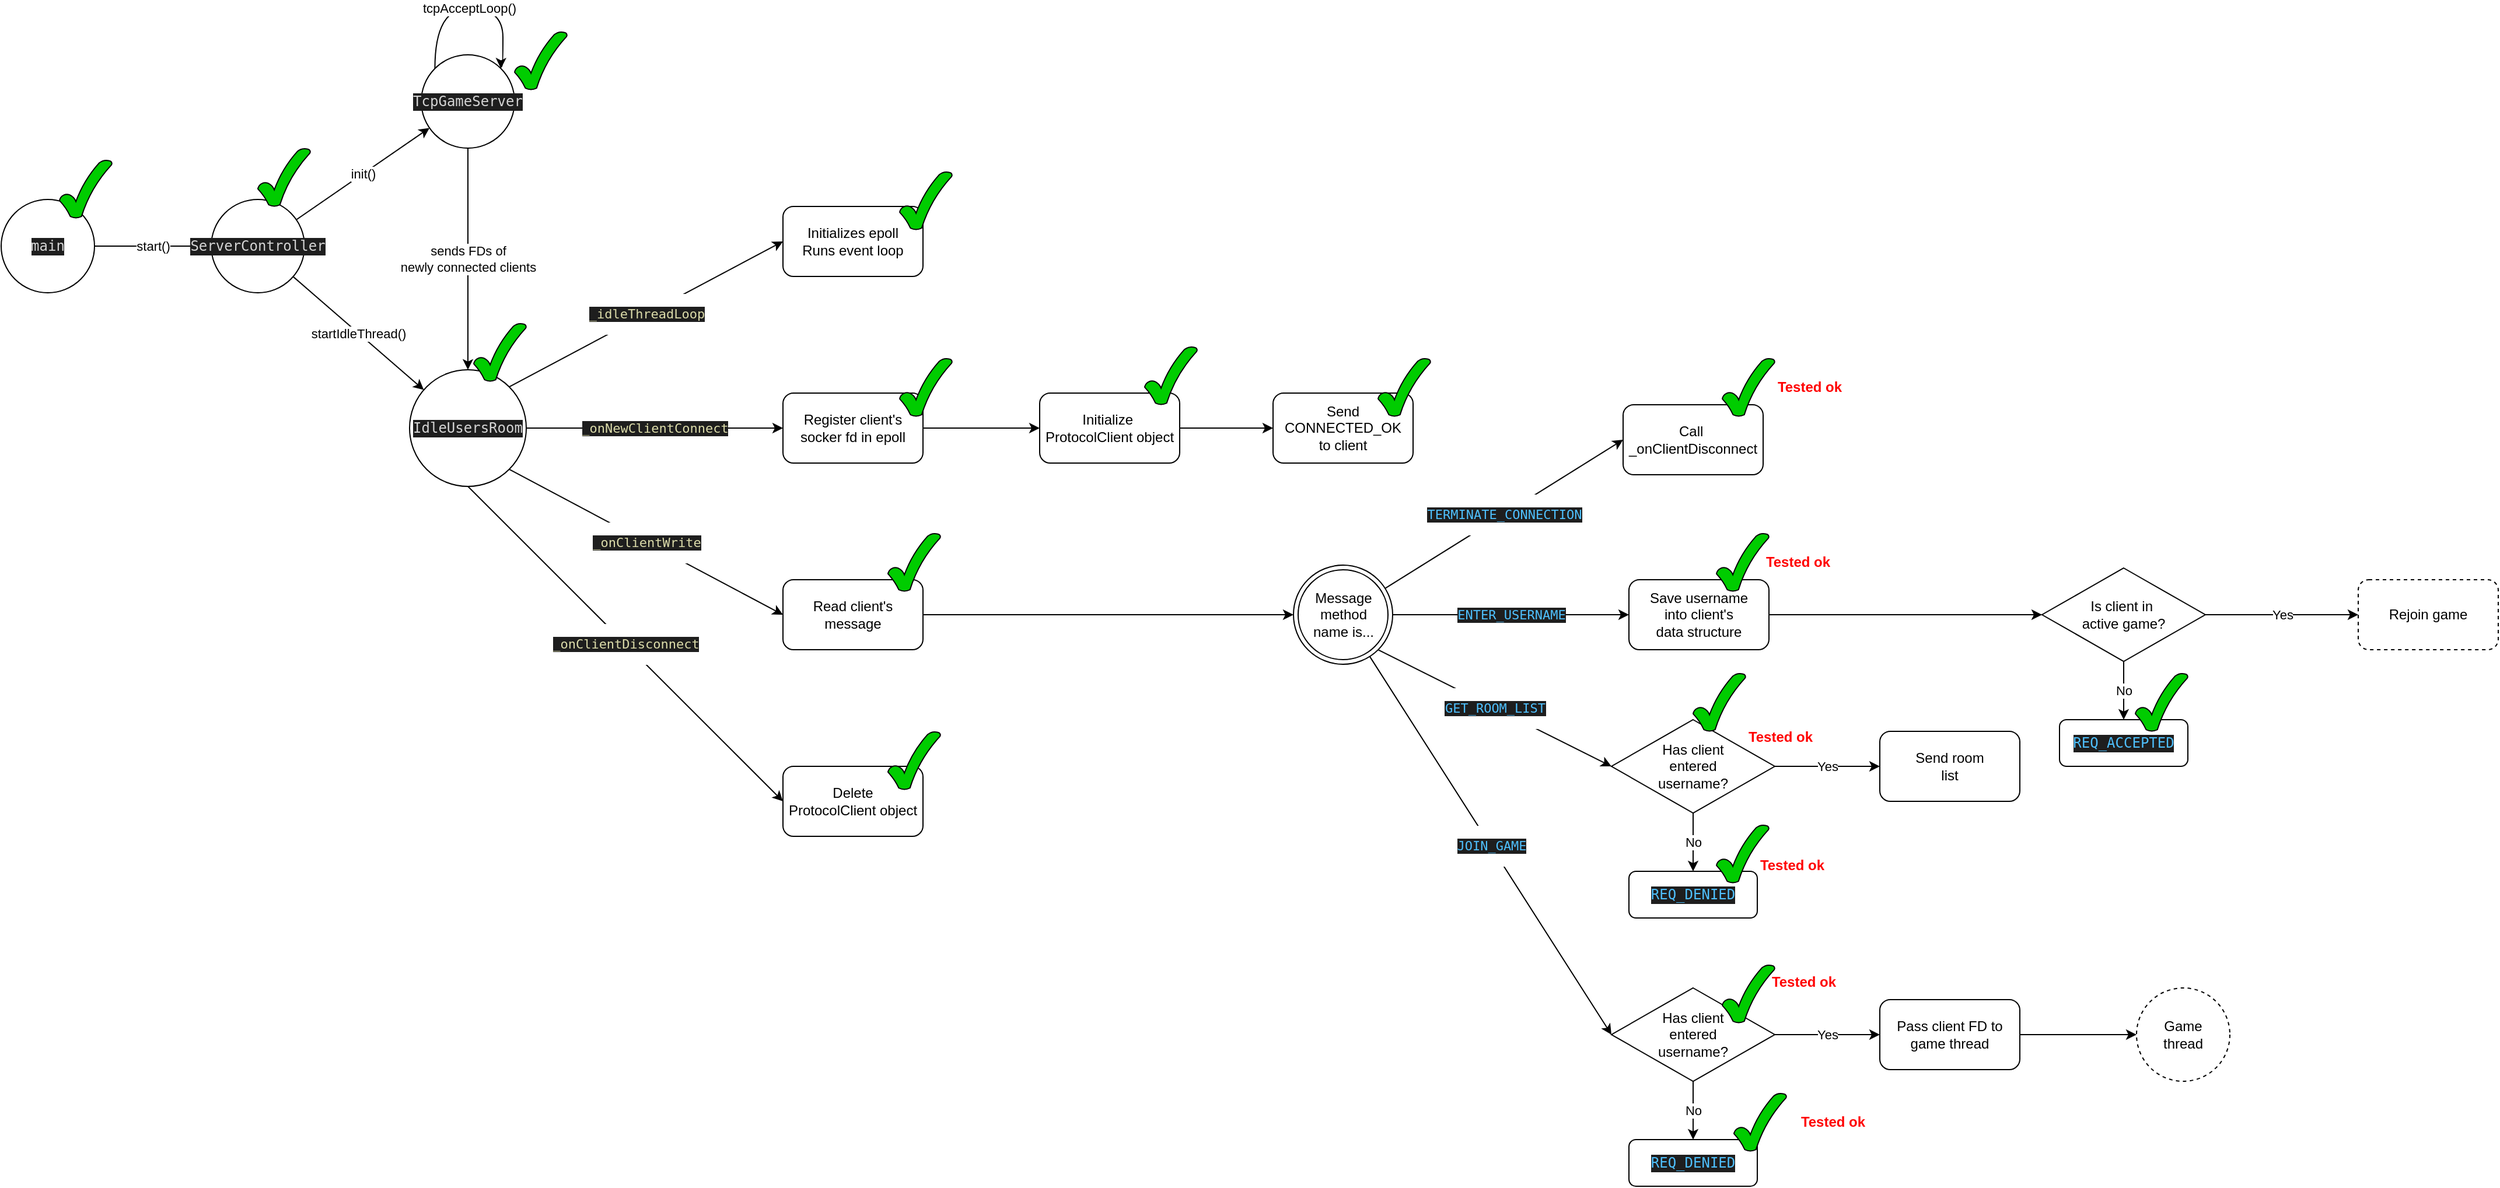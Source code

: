 <mxfile version="22.0.3" type="device">
  <diagram name="Stránka-1" id="AX3X97nkJAmhzNTTR66E">
    <mxGraphModel dx="989" dy="641" grid="1" gridSize="10" guides="1" tooltips="1" connect="1" arrows="1" fold="1" page="1" pageScale="1" pageWidth="1169" pageHeight="827" math="0" shadow="0">
      <root>
        <mxCell id="0" />
        <mxCell id="1" parent="0" />
        <mxCell id="cRxK8toMLHe_qEw1AbKh-6" value="start()" style="edgeStyle=orthogonalEdgeStyle;rounded=0;orthogonalLoop=1;jettySize=auto;html=1;" parent="1" source="cRxK8toMLHe_qEw1AbKh-2" target="cRxK8toMLHe_qEw1AbKh-5" edge="1">
          <mxGeometry relative="1" as="geometry" />
        </mxCell>
        <mxCell id="cRxK8toMLHe_qEw1AbKh-2" value="&lt;div style=&quot;background-color:#1e1e1e;color:#d4d4d4&quot;&gt;&lt;pre style=&quot;font-family:&#39;JetBrains Mono&#39;,monospace;font-size:9,8pt;&quot;&gt;main&lt;/pre&gt;&lt;/div&gt;" style="ellipse;whiteSpace=wrap;html=1;aspect=fixed;" parent="1" vertex="1">
          <mxGeometry x="30" y="204" width="80" height="80" as="geometry" />
        </mxCell>
        <mxCell id="cRxK8toMLHe_qEw1AbKh-9" value="startIdleThread()" style="rounded=0;orthogonalLoop=1;jettySize=auto;html=1;" parent="1" source="cRxK8toMLHe_qEw1AbKh-5" target="cRxK8toMLHe_qEw1AbKh-8" edge="1">
          <mxGeometry relative="1" as="geometry" />
        </mxCell>
        <mxCell id="cRxK8toMLHe_qEw1AbKh-11" value="init()" style="rounded=0;orthogonalLoop=1;jettySize=auto;html=1;" parent="1" source="cRxK8toMLHe_qEw1AbKh-5" target="cRxK8toMLHe_qEw1AbKh-10" edge="1">
          <mxGeometry relative="1" as="geometry" />
        </mxCell>
        <mxCell id="cRxK8toMLHe_qEw1AbKh-5" value="&lt;div style=&quot;background-color:#1e1e1e;color:#d4d4d4&quot;&gt;&lt;pre style=&quot;font-family:&#39;JetBrains Mono&#39;,monospace;font-size:9,8pt;&quot;&gt;ServerController&lt;/pre&gt;&lt;/div&gt;" style="ellipse;whiteSpace=wrap;html=1;aspect=fixed;" parent="1" vertex="1">
          <mxGeometry x="210" y="204" width="80" height="80" as="geometry" />
        </mxCell>
        <mxCell id="cRxK8toMLHe_qEw1AbKh-20" value="&lt;div style=&quot;background-color:#1e1e1e;color:#d4d4d4&quot;&gt;&lt;pre style=&quot;font-family:&#39;JetBrains Mono&#39;,monospace;font-size:9,8pt;&quot;&gt;&lt;span style=&quot;color:#dcdcaa;&quot;&gt;_idleThreadLoop&lt;/span&gt;&lt;/pre&gt;&lt;/div&gt;" style="rounded=0;orthogonalLoop=1;jettySize=auto;html=1;exitX=1;exitY=0;exitDx=0;exitDy=0;entryX=0;entryY=0.5;entryDx=0;entryDy=0;" parent="1" source="cRxK8toMLHe_qEw1AbKh-8" target="cRxK8toMLHe_qEw1AbKh-22" edge="1">
          <mxGeometry relative="1" as="geometry">
            <mxPoint x="600" y="240" as="targetPoint" />
          </mxGeometry>
        </mxCell>
        <mxCell id="cRxK8toMLHe_qEw1AbKh-23" value="&lt;div style=&quot;background-color:#1e1e1e;color:#d4d4d4&quot;&gt;&lt;pre style=&quot;font-family:&#39;JetBrains Mono&#39;,monospace;font-size:9,8pt;&quot;&gt;&lt;span style=&quot;color:#dcdcaa;&quot;&gt;_onNewClientConnect&lt;/span&gt;&lt;/pre&gt;&lt;/div&gt;" style="edgeStyle=orthogonalEdgeStyle;rounded=0;orthogonalLoop=1;jettySize=auto;html=1;entryX=0;entryY=0.5;entryDx=0;entryDy=0;" parent="1" source="cRxK8toMLHe_qEw1AbKh-8" target="cRxK8toMLHe_qEw1AbKh-27" edge="1">
          <mxGeometry relative="1" as="geometry">
            <mxPoint x="680" y="400" as="targetPoint" />
          </mxGeometry>
        </mxCell>
        <mxCell id="cRxK8toMLHe_qEw1AbKh-29" value="&lt;div style=&quot;background-color:#1e1e1e;color:#d4d4d4&quot;&gt;&lt;pre style=&quot;font-family:&#39;JetBrains Mono&#39;,monospace;font-size:9,8pt;&quot;&gt;&lt;span style=&quot;color:#dbdbaa;&quot;&gt;_onClientWrite&lt;/span&gt;&lt;/pre&gt;&lt;/div&gt;" style="rounded=0;orthogonalLoop=1;jettySize=auto;html=1;exitX=1;exitY=1;exitDx=0;exitDy=0;entryX=0;entryY=0.5;entryDx=0;entryDy=0;" parent="1" source="cRxK8toMLHe_qEw1AbKh-8" target="cRxK8toMLHe_qEw1AbKh-32" edge="1">
          <mxGeometry relative="1" as="geometry">
            <mxPoint x="630" y="530" as="targetPoint" />
          </mxGeometry>
        </mxCell>
        <mxCell id="cRxK8toMLHe_qEw1AbKh-8" value="&lt;div style=&quot;background-color:#1e1e1e;color:#d4d4d4&quot;&gt;&lt;pre style=&quot;font-family:&#39;JetBrains Mono&#39;,monospace;font-size:9,8pt;&quot;&gt;IdleUsersRoom&lt;/pre&gt;&lt;/div&gt;" style="ellipse;whiteSpace=wrap;html=1;aspect=fixed;" parent="1" vertex="1">
          <mxGeometry x="380" y="350" width="100" height="100" as="geometry" />
        </mxCell>
        <mxCell id="cRxK8toMLHe_qEw1AbKh-12" value="sends FDs of &lt;br&gt;newly connected clients" style="edgeStyle=orthogonalEdgeStyle;rounded=0;orthogonalLoop=1;jettySize=auto;html=1;" parent="1" source="cRxK8toMLHe_qEw1AbKh-10" target="cRxK8toMLHe_qEw1AbKh-8" edge="1">
          <mxGeometry relative="1" as="geometry" />
        </mxCell>
        <mxCell id="cRxK8toMLHe_qEw1AbKh-10" value="&lt;div style=&quot;background-color:#1e1e1e;color:#d4d4d4&quot;&gt;&lt;pre style=&quot;font-family:&#39;JetBrains Mono&#39;,monospace;font-size:9,8pt;&quot;&gt;TcpGameServer&lt;/pre&gt;&lt;/div&gt;" style="ellipse;whiteSpace=wrap;html=1;aspect=fixed;" parent="1" vertex="1">
          <mxGeometry x="390" y="80" width="80" height="80" as="geometry" />
        </mxCell>
        <mxCell id="cRxK8toMLHe_qEw1AbKh-18" value="tcpAcceptLoop()" style="orthogonalLoop=1;jettySize=auto;html=1;exitX=0;exitY=0;exitDx=0;exitDy=0;entryX=1;entryY=0;entryDx=0;entryDy=0;edgeStyle=orthogonalEdgeStyle;curved=1;" parent="1" source="cRxK8toMLHe_qEw1AbKh-10" target="cRxK8toMLHe_qEw1AbKh-10" edge="1">
          <mxGeometry relative="1" as="geometry">
            <Array as="points">
              <mxPoint x="402" y="40" />
              <mxPoint x="460" y="40" />
              <mxPoint x="460" y="90" />
              <mxPoint x="458" y="90" />
            </Array>
          </mxGeometry>
        </mxCell>
        <mxCell id="cRxK8toMLHe_qEw1AbKh-22" value="Initializes epoll&lt;br&gt;Runs event loop" style="rounded=1;whiteSpace=wrap;html=1;container=1;" parent="1" vertex="1">
          <mxGeometry x="700" y="210" width="120" height="60" as="geometry" />
        </mxCell>
        <mxCell id="cRxK8toMLHe_qEw1AbKh-36" value="" style="edgeStyle=orthogonalEdgeStyle;rounded=0;orthogonalLoop=1;jettySize=auto;html=1;" parent="1" source="cRxK8toMLHe_qEw1AbKh-26" target="cRxK8toMLHe_qEw1AbKh-35" edge="1">
          <mxGeometry relative="1" as="geometry" />
        </mxCell>
        <mxCell id="cRxK8toMLHe_qEw1AbKh-26" value="Initialize&amp;nbsp;&lt;br&gt;ProtocolClient object" style="rounded=1;whiteSpace=wrap;html=1;" parent="1" vertex="1">
          <mxGeometry x="920" y="370" width="120" height="60" as="geometry" />
        </mxCell>
        <mxCell id="cRxK8toMLHe_qEw1AbKh-28" style="edgeStyle=orthogonalEdgeStyle;rounded=0;orthogonalLoop=1;jettySize=auto;html=1;entryX=0;entryY=0.5;entryDx=0;entryDy=0;" parent="1" source="cRxK8toMLHe_qEw1AbKh-27" target="cRxK8toMLHe_qEw1AbKh-26" edge="1">
          <mxGeometry relative="1" as="geometry" />
        </mxCell>
        <mxCell id="cRxK8toMLHe_qEw1AbKh-27" value="Register client&#39;s&lt;br&gt;socker fd in epoll" style="rounded=1;whiteSpace=wrap;html=1;" parent="1" vertex="1">
          <mxGeometry x="700" y="370" width="120" height="60" as="geometry" />
        </mxCell>
        <mxCell id="cRxK8toMLHe_qEw1AbKh-33" style="edgeStyle=orthogonalEdgeStyle;rounded=0;orthogonalLoop=1;jettySize=auto;html=1;entryX=0;entryY=0.5;entryDx=0;entryDy=0;" parent="1" source="cRxK8toMLHe_qEw1AbKh-32" target="cRxK8toMLHe_qEw1AbKh-34" edge="1">
          <mxGeometry relative="1" as="geometry">
            <mxPoint x="920.0" y="560" as="targetPoint" />
          </mxGeometry>
        </mxCell>
        <mxCell id="cRxK8toMLHe_qEw1AbKh-32" value="Read client&#39;s message" style="rounded=1;whiteSpace=wrap;html=1;" parent="1" vertex="1">
          <mxGeometry x="700" y="530" width="120" height="60" as="geometry" />
        </mxCell>
        <mxCell id="cRxK8toMLHe_qEw1AbKh-41" value="&lt;div style=&quot;background-color:#1e1e1e;color:#d4d4d4&quot;&gt;&lt;pre style=&quot;font-family:&#39;JetBrains Mono&#39;,monospace;font-size:9,8pt;&quot;&gt;&lt;span style=&quot;color:#4fc1ff;&quot;&gt;TERMINATE_CONNECTION&lt;/span&gt;&lt;/pre&gt;&lt;/div&gt;" style="rounded=0;orthogonalLoop=1;jettySize=auto;html=1;entryX=0;entryY=0.5;entryDx=0;entryDy=0;" parent="1" source="cRxK8toMLHe_qEw1AbKh-34" target="cRxK8toMLHe_qEw1AbKh-42" edge="1">
          <mxGeometry relative="1" as="geometry">
            <mxPoint x="1520" y="560" as="targetPoint" />
          </mxGeometry>
        </mxCell>
        <mxCell id="cRxK8toMLHe_qEw1AbKh-43" value="&lt;div style=&quot;background-color:#1e1e1e;color:#d4d4d4&quot;&gt;&lt;pre style=&quot;font-family:&#39;JetBrains Mono&#39;,monospace;font-size:9,8pt;&quot;&gt;&lt;span style=&quot;color:#4fc1ff;&quot;&gt;ENTER_USERNAME&lt;/span&gt;&lt;/pre&gt;&lt;/div&gt;" style="edgeStyle=orthogonalEdgeStyle;rounded=0;orthogonalLoop=1;jettySize=auto;html=1;entryX=0;entryY=0.5;entryDx=0;entryDy=0;" parent="1" source="cRxK8toMLHe_qEw1AbKh-34" target="cRxK8toMLHe_qEw1AbKh-44" edge="1">
          <mxGeometry relative="1" as="geometry">
            <mxPoint x="1430" y="560" as="targetPoint" />
          </mxGeometry>
        </mxCell>
        <mxCell id="cRxK8toMLHe_qEw1AbKh-56" value="&lt;div style=&quot;background-color:#1e1e1e;color:#d4d4d4&quot;&gt;&lt;pre style=&quot;font-family:&#39;JetBrains Mono&#39;,monospace;font-size:9,8pt;&quot;&gt;&lt;span style=&quot;color:#4fc1ff;&quot;&gt;JOIN_GAME&lt;/span&gt;&lt;/pre&gt;&lt;/div&gt;" style="rounded=0;orthogonalLoop=1;jettySize=auto;html=1;entryX=0;entryY=0.5;entryDx=0;entryDy=0;" parent="1" source="cRxK8toMLHe_qEw1AbKh-34" target="cRxK8toMLHe_qEw1AbKh-59" edge="1">
          <mxGeometry relative="1" as="geometry">
            <mxPoint x="1300" y="860" as="targetPoint" />
          </mxGeometry>
        </mxCell>
        <mxCell id="cRxK8toMLHe_qEw1AbKh-34" value="Message&lt;br&gt;method&lt;br&gt;name is..." style="ellipse;shape=doubleEllipse;html=1;dashed=0;whiteSpace=wrap;aspect=fixed;" parent="1" vertex="1">
          <mxGeometry x="1137.5" y="517.5" width="85" height="85" as="geometry" />
        </mxCell>
        <mxCell id="cRxK8toMLHe_qEw1AbKh-35" value="Send CONNECTED_OK&lt;br&gt;to client" style="rounded=1;whiteSpace=wrap;html=1;" parent="1" vertex="1">
          <mxGeometry x="1120" y="370" width="120" height="60" as="geometry" />
        </mxCell>
        <mxCell id="cRxK8toMLHe_qEw1AbKh-39" value="&lt;div style=&quot;background-color:#1e1e1e;color:#d4d4d4&quot;&gt;&lt;pre style=&quot;font-family:&#39;JetBrains Mono&#39;,monospace;font-size:14,3pt;&quot;&gt;&lt;span style=&quot;color:#dcdcaa;&quot;&gt;_onClientDisconnect&lt;/span&gt;&lt;/pre&gt;&lt;/div&gt;" style="rounded=0;orthogonalLoop=1;jettySize=auto;html=1;exitX=0.5;exitY=1;exitDx=0;exitDy=0;entryX=0;entryY=0.5;entryDx=0;entryDy=0;" parent="1" source="cRxK8toMLHe_qEw1AbKh-8" target="cRxK8toMLHe_qEw1AbKh-40" edge="1">
          <mxGeometry x="-0.0" relative="1" as="geometry">
            <mxPoint x="660" y="740" as="targetPoint" />
            <mxPoint x="400" y="530" as="sourcePoint" />
            <mxPoint as="offset" />
          </mxGeometry>
        </mxCell>
        <mxCell id="cRxK8toMLHe_qEw1AbKh-40" value="Delete&lt;br&gt;ProtocolClient object" style="rounded=1;whiteSpace=wrap;html=1;" parent="1" vertex="1">
          <mxGeometry x="700" y="690" width="120" height="60" as="geometry" />
        </mxCell>
        <mxCell id="cRxK8toMLHe_qEw1AbKh-42" value="Call&amp;nbsp;&lt;br&gt;_onClientDisconnect" style="rounded=1;whiteSpace=wrap;html=1;" parent="1" vertex="1">
          <mxGeometry x="1420" y="380" width="120" height="60" as="geometry" />
        </mxCell>
        <mxCell id="ALvWdpfqkTMhX2sJv-Bu-17" style="edgeStyle=orthogonalEdgeStyle;rounded=0;orthogonalLoop=1;jettySize=auto;html=1;entryX=0;entryY=0.5;entryDx=0;entryDy=0;" edge="1" parent="1" source="cRxK8toMLHe_qEw1AbKh-44" target="cRxK8toMLHe_qEw1AbKh-68">
          <mxGeometry relative="1" as="geometry" />
        </mxCell>
        <mxCell id="cRxK8toMLHe_qEw1AbKh-44" value="Save username&lt;br&gt;into client&#39;s&lt;br&gt;data structure" style="rounded=1;whiteSpace=wrap;html=1;" parent="1" vertex="1">
          <mxGeometry x="1425" y="530" width="120" height="60" as="geometry" />
        </mxCell>
        <mxCell id="cRxK8toMLHe_qEw1AbKh-46" value="&lt;div style=&quot;background-color:#1e1e1e;color:#d4d4d4&quot;&gt;&lt;pre style=&quot;font-family:&#39;JetBrains Mono&#39;,monospace;font-size:9,8pt;&quot;&gt;&lt;span style=&quot;color:#4fc1ff;&quot;&gt;GET_ROOM_LIST&lt;/span&gt;&lt;/pre&gt;&lt;/div&gt;" style="rounded=0;orthogonalLoop=1;jettySize=auto;html=1;entryX=0;entryY=0.5;entryDx=0;entryDy=0;exitX=1;exitY=1;exitDx=0;exitDy=0;" parent="1" source="cRxK8toMLHe_qEw1AbKh-34" target="cRxK8toMLHe_qEw1AbKh-48" edge="1">
          <mxGeometry relative="1" as="geometry">
            <mxPoint x="1416.95" y="660" as="targetPoint" />
            <mxPoint x="1220.002" y="617.552" as="sourcePoint" />
          </mxGeometry>
        </mxCell>
        <mxCell id="cRxK8toMLHe_qEw1AbKh-53" value="No" style="edgeStyle=orthogonalEdgeStyle;rounded=0;orthogonalLoop=1;jettySize=auto;html=1;entryX=0.5;entryY=0;entryDx=0;entryDy=0;" parent="1" source="cRxK8toMLHe_qEw1AbKh-48" target="cRxK8toMLHe_qEw1AbKh-51" edge="1">
          <mxGeometry relative="1" as="geometry" />
        </mxCell>
        <mxCell id="cRxK8toMLHe_qEw1AbKh-54" value="Yes" style="edgeStyle=orthogonalEdgeStyle;rounded=0;orthogonalLoop=1;jettySize=auto;html=1;entryX=0;entryY=0.5;entryDx=0;entryDy=0;" parent="1" source="cRxK8toMLHe_qEw1AbKh-48" target="ALvWdpfqkTMhX2sJv-Bu-18" edge="1">
          <mxGeometry relative="1" as="geometry">
            <mxPoint x="1630" y="690" as="targetPoint" />
          </mxGeometry>
        </mxCell>
        <mxCell id="cRxK8toMLHe_qEw1AbKh-48" value="Has client&lt;br&gt;entered&lt;br&gt;username?" style="rhombus;whiteSpace=wrap;html=1;" parent="1" vertex="1">
          <mxGeometry x="1410" y="650" width="140" height="80" as="geometry" />
        </mxCell>
        <mxCell id="cRxK8toMLHe_qEw1AbKh-51" value="&lt;div style=&quot;background-color:#1e1e1e;color:#d4d4d4&quot;&gt;&lt;pre style=&quot;font-family:&#39;JetBrains Mono&#39;,monospace;font-size:9,8pt;&quot;&gt;&lt;span style=&quot;color:#4fc1ff;&quot;&gt;REQ_DENIED&lt;/span&gt;&lt;/pre&gt;&lt;/div&gt;" style="rounded=1;whiteSpace=wrap;html=1;" parent="1" vertex="1">
          <mxGeometry x="1425" y="780" width="110" height="40" as="geometry" />
        </mxCell>
        <mxCell id="cRxK8toMLHe_qEw1AbKh-57" value="No" style="edgeStyle=orthogonalEdgeStyle;rounded=0;orthogonalLoop=1;jettySize=auto;html=1;entryX=0.5;entryY=0;entryDx=0;entryDy=0;" parent="1" source="cRxK8toMLHe_qEw1AbKh-59" target="cRxK8toMLHe_qEw1AbKh-60" edge="1">
          <mxGeometry relative="1" as="geometry" />
        </mxCell>
        <mxCell id="cRxK8toMLHe_qEw1AbKh-58" value="Yes" style="edgeStyle=orthogonalEdgeStyle;rounded=0;orthogonalLoop=1;jettySize=auto;html=1;" parent="1" source="cRxK8toMLHe_qEw1AbKh-59" target="cRxK8toMLHe_qEw1AbKh-62" edge="1">
          <mxGeometry relative="1" as="geometry">
            <mxPoint x="1640" y="920" as="targetPoint" />
          </mxGeometry>
        </mxCell>
        <mxCell id="cRxK8toMLHe_qEw1AbKh-59" value="Has client&lt;br&gt;entered&lt;br&gt;username?" style="rhombus;whiteSpace=wrap;html=1;" parent="1" vertex="1">
          <mxGeometry x="1410" y="880" width="140" height="80" as="geometry" />
        </mxCell>
        <mxCell id="cRxK8toMLHe_qEw1AbKh-60" value="&lt;div style=&quot;background-color:#1e1e1e;color:#d4d4d4&quot;&gt;&lt;pre style=&quot;font-family:&#39;JetBrains Mono&#39;,monospace;font-size:9,8pt;&quot;&gt;&lt;span style=&quot;color:#4fc1ff;&quot;&gt;REQ_DENIED&lt;/span&gt;&lt;/pre&gt;&lt;/div&gt;" style="rounded=1;whiteSpace=wrap;html=1;" parent="1" vertex="1">
          <mxGeometry x="1425" y="1010" width="110" height="40" as="geometry" />
        </mxCell>
        <mxCell id="cRxK8toMLHe_qEw1AbKh-64" style="edgeStyle=orthogonalEdgeStyle;rounded=0;orthogonalLoop=1;jettySize=auto;html=1;" parent="1" source="cRxK8toMLHe_qEw1AbKh-62" target="cRxK8toMLHe_qEw1AbKh-65" edge="1">
          <mxGeometry relative="1" as="geometry">
            <mxPoint x="1860" y="920" as="targetPoint" />
          </mxGeometry>
        </mxCell>
        <mxCell id="cRxK8toMLHe_qEw1AbKh-62" value="Pass client FD to game thread" style="rounded=1;whiteSpace=wrap;html=1;" parent="1" vertex="1">
          <mxGeometry x="1640" y="890" width="120" height="60" as="geometry" />
        </mxCell>
        <mxCell id="cRxK8toMLHe_qEw1AbKh-65" value="Game&#xa;thread" style="ellipse;whiteSpace=wrap;html=1;aspect=fixed;dashed=1;" parent="1" vertex="1">
          <mxGeometry x="1860" y="880" width="80" height="80" as="geometry" />
        </mxCell>
        <mxCell id="cRxK8toMLHe_qEw1AbKh-67" value="&lt;div style=&quot;background-color:#1e1e1e;color:#d4d4d4&quot;&gt;&lt;pre style=&quot;font-family:&#39;JetBrains Mono&#39;,monospace;font-size:9,8pt;&quot;&gt;&lt;span style=&quot;color:#4fc1ff;&quot;&gt;REQ_ACCEPTED&lt;/span&gt;&lt;/pre&gt;&lt;/div&gt;" style="rounded=1;whiteSpace=wrap;html=1;" parent="1" vertex="1">
          <mxGeometry x="1794" y="650" width="110" height="40" as="geometry" />
        </mxCell>
        <mxCell id="cRxK8toMLHe_qEw1AbKh-69" value="No" style="edgeStyle=orthogonalEdgeStyle;rounded=0;orthogonalLoop=1;jettySize=auto;html=1;" parent="1" source="cRxK8toMLHe_qEw1AbKh-68" target="cRxK8toMLHe_qEw1AbKh-67" edge="1">
          <mxGeometry relative="1" as="geometry">
            <mxPoint x="1850" y="647.5" as="targetPoint" />
          </mxGeometry>
        </mxCell>
        <mxCell id="cRxK8toMLHe_qEw1AbKh-70" value="Yes" style="edgeStyle=orthogonalEdgeStyle;rounded=0;orthogonalLoop=1;jettySize=auto;html=1;exitX=1;exitY=0.5;exitDx=0;exitDy=0;" parent="1" source="cRxK8toMLHe_qEw1AbKh-68" target="cRxK8toMLHe_qEw1AbKh-71" edge="1">
          <mxGeometry relative="1" as="geometry">
            <mxPoint x="2020" y="690" as="targetPoint" />
          </mxGeometry>
        </mxCell>
        <mxCell id="cRxK8toMLHe_qEw1AbKh-68" value="Is client in&amp;nbsp;&lt;br&gt;active game?" style="rhombus;whiteSpace=wrap;html=1;" parent="1" vertex="1">
          <mxGeometry x="1779" y="520" width="140" height="80" as="geometry" />
        </mxCell>
        <mxCell id="cRxK8toMLHe_qEw1AbKh-71" value="Rejoin game" style="rounded=1;whiteSpace=wrap;html=1;dashed=1;" parent="1" vertex="1">
          <mxGeometry x="2050" y="530" width="120" height="60" as="geometry" />
        </mxCell>
        <mxCell id="ALvWdpfqkTMhX2sJv-Bu-1" value="" style="verticalLabelPosition=bottom;verticalAlign=top;html=1;shape=mxgraph.basic.tick;fillColor=#00CC00;" vertex="1" parent="1">
          <mxGeometry x="80" y="170" width="45" height="50" as="geometry" />
        </mxCell>
        <mxCell id="ALvWdpfqkTMhX2sJv-Bu-2" value="" style="verticalLabelPosition=bottom;verticalAlign=top;html=1;shape=mxgraph.basic.tick;fillColor=#00CC00;" vertex="1" parent="1">
          <mxGeometry x="250" y="160" width="45" height="50" as="geometry" />
        </mxCell>
        <mxCell id="ALvWdpfqkTMhX2sJv-Bu-4" value="" style="verticalLabelPosition=bottom;verticalAlign=top;html=1;shape=mxgraph.basic.tick;fillColor=#00CC00;" vertex="1" parent="1">
          <mxGeometry x="470" y="60" width="45" height="50" as="geometry" />
        </mxCell>
        <mxCell id="ALvWdpfqkTMhX2sJv-Bu-5" value="" style="verticalLabelPosition=bottom;verticalAlign=top;html=1;shape=mxgraph.basic.tick;fillColor=#00CC00;" vertex="1" parent="1">
          <mxGeometry x="435" y="310" width="45" height="50" as="geometry" />
        </mxCell>
        <mxCell id="ALvWdpfqkTMhX2sJv-Bu-6" value="" style="verticalLabelPosition=bottom;verticalAlign=top;html=1;shape=mxgraph.basic.tick;fillColor=#00CC00;" vertex="1" parent="1">
          <mxGeometry x="800" y="180" width="45" height="50" as="geometry" />
        </mxCell>
        <mxCell id="ALvWdpfqkTMhX2sJv-Bu-7" value="" style="verticalLabelPosition=bottom;verticalAlign=top;html=1;shape=mxgraph.basic.tick;fillColor=#00CC00;" vertex="1" parent="1">
          <mxGeometry x="800" y="340" width="45" height="50" as="geometry" />
        </mxCell>
        <mxCell id="ALvWdpfqkTMhX2sJv-Bu-8" value="" style="verticalLabelPosition=bottom;verticalAlign=top;html=1;shape=mxgraph.basic.tick;fillColor=#00CC00;" vertex="1" parent="1">
          <mxGeometry x="1010" y="330" width="45" height="50" as="geometry" />
        </mxCell>
        <mxCell id="ALvWdpfqkTMhX2sJv-Bu-9" value="" style="verticalLabelPosition=bottom;verticalAlign=top;html=1;shape=mxgraph.basic.tick;fillColor=#00CC00;" vertex="1" parent="1">
          <mxGeometry x="1210" y="340" width="45" height="50" as="geometry" />
        </mxCell>
        <mxCell id="ALvWdpfqkTMhX2sJv-Bu-10" value="" style="verticalLabelPosition=bottom;verticalAlign=top;html=1;shape=mxgraph.basic.tick;fillColor=#00CC00;" vertex="1" parent="1">
          <mxGeometry x="790" y="660" width="45" height="50" as="geometry" />
        </mxCell>
        <mxCell id="ALvWdpfqkTMhX2sJv-Bu-12" value="" style="verticalLabelPosition=bottom;verticalAlign=top;html=1;shape=mxgraph.basic.tick;fillColor=#00CC00;" vertex="1" parent="1">
          <mxGeometry x="790" y="490" width="45" height="50" as="geometry" />
        </mxCell>
        <mxCell id="ALvWdpfqkTMhX2sJv-Bu-13" value="" style="verticalLabelPosition=bottom;verticalAlign=top;html=1;shape=mxgraph.basic.tick;fillColor=#00CC00;" vertex="1" parent="1">
          <mxGeometry x="1505" y="340" width="45" height="50" as="geometry" />
        </mxCell>
        <mxCell id="ALvWdpfqkTMhX2sJv-Bu-14" value="" style="verticalLabelPosition=bottom;verticalAlign=top;html=1;shape=mxgraph.basic.tick;fillColor=#00CC00;" vertex="1" parent="1">
          <mxGeometry x="1500" y="490" width="45" height="50" as="geometry" />
        </mxCell>
        <mxCell id="ALvWdpfqkTMhX2sJv-Bu-18" value="Send room&lt;br&gt;list" style="rounded=1;whiteSpace=wrap;html=1;" vertex="1" parent="1">
          <mxGeometry x="1640" y="660" width="120" height="60" as="geometry" />
        </mxCell>
        <mxCell id="ALvWdpfqkTMhX2sJv-Bu-19" value="" style="verticalLabelPosition=bottom;verticalAlign=top;html=1;shape=mxgraph.basic.tick;fillColor=#00CC00;" vertex="1" parent="1">
          <mxGeometry x="1859" y="610" width="45" height="50" as="geometry" />
        </mxCell>
        <mxCell id="ALvWdpfqkTMhX2sJv-Bu-20" value="" style="verticalLabelPosition=bottom;verticalAlign=top;html=1;shape=mxgraph.basic.tick;fillColor=#00CC00;" vertex="1" parent="1">
          <mxGeometry x="1480" y="610" width="45" height="50" as="geometry" />
        </mxCell>
        <mxCell id="ALvWdpfqkTMhX2sJv-Bu-21" value="" style="verticalLabelPosition=bottom;verticalAlign=top;html=1;shape=mxgraph.basic.tick;fillColor=#00CC00;" vertex="1" parent="1">
          <mxGeometry x="1500" y="740" width="45" height="50" as="geometry" />
        </mxCell>
        <mxCell id="ALvWdpfqkTMhX2sJv-Bu-22" value="" style="verticalLabelPosition=bottom;verticalAlign=top;html=1;shape=mxgraph.basic.tick;fillColor=#00CC00;" vertex="1" parent="1">
          <mxGeometry x="1505" y="860" width="45" height="50" as="geometry" />
        </mxCell>
        <mxCell id="ALvWdpfqkTMhX2sJv-Bu-23" value="" style="verticalLabelPosition=bottom;verticalAlign=top;html=1;shape=mxgraph.basic.tick;fillColor=#00CC00;" vertex="1" parent="1">
          <mxGeometry x="1515" y="970" width="45" height="50" as="geometry" />
        </mxCell>
        <mxCell id="ALvWdpfqkTMhX2sJv-Bu-24" value="Tested ok" style="text;html=1;strokeColor=none;fillColor=none;align=center;verticalAlign=middle;whiteSpace=wrap;rounded=0;fontStyle=1;fontColor=#FF0000;" vertex="1" parent="1">
          <mxGeometry x="1550" y="350" width="60" height="30" as="geometry" />
        </mxCell>
        <mxCell id="ALvWdpfqkTMhX2sJv-Bu-25" value="Tested ok" style="text;html=1;strokeColor=none;fillColor=none;align=center;verticalAlign=middle;whiteSpace=wrap;rounded=0;fontStyle=1;fontColor=#FF0000;" vertex="1" parent="1">
          <mxGeometry x="1570" y="980" width="60" height="30" as="geometry" />
        </mxCell>
        <mxCell id="ALvWdpfqkTMhX2sJv-Bu-26" value="Tested ok" style="text;html=1;strokeColor=none;fillColor=none;align=center;verticalAlign=middle;whiteSpace=wrap;rounded=0;fontStyle=1;fontColor=#FF0000;" vertex="1" parent="1">
          <mxGeometry x="1540" y="500" width="60" height="30" as="geometry" />
        </mxCell>
        <mxCell id="ALvWdpfqkTMhX2sJv-Bu-27" value="Tested ok" style="text;html=1;strokeColor=none;fillColor=none;align=center;verticalAlign=middle;whiteSpace=wrap;rounded=0;fontStyle=1;fontColor=#FF0000;" vertex="1" parent="1">
          <mxGeometry x="1525" y="650" width="60" height="30" as="geometry" />
        </mxCell>
        <mxCell id="ALvWdpfqkTMhX2sJv-Bu-28" value="Tested ok" style="text;html=1;strokeColor=none;fillColor=none;align=center;verticalAlign=middle;whiteSpace=wrap;rounded=0;fontStyle=1;fontColor=#FF0000;" vertex="1" parent="1">
          <mxGeometry x="1535" y="760" width="60" height="30" as="geometry" />
        </mxCell>
        <mxCell id="ALvWdpfqkTMhX2sJv-Bu-29" value="Tested ok" style="text;html=1;strokeColor=none;fillColor=none;align=center;verticalAlign=middle;whiteSpace=wrap;rounded=0;fontStyle=1;fontColor=#FF0000;" vertex="1" parent="1">
          <mxGeometry x="1545" y="860" width="60" height="30" as="geometry" />
        </mxCell>
      </root>
    </mxGraphModel>
  </diagram>
</mxfile>
